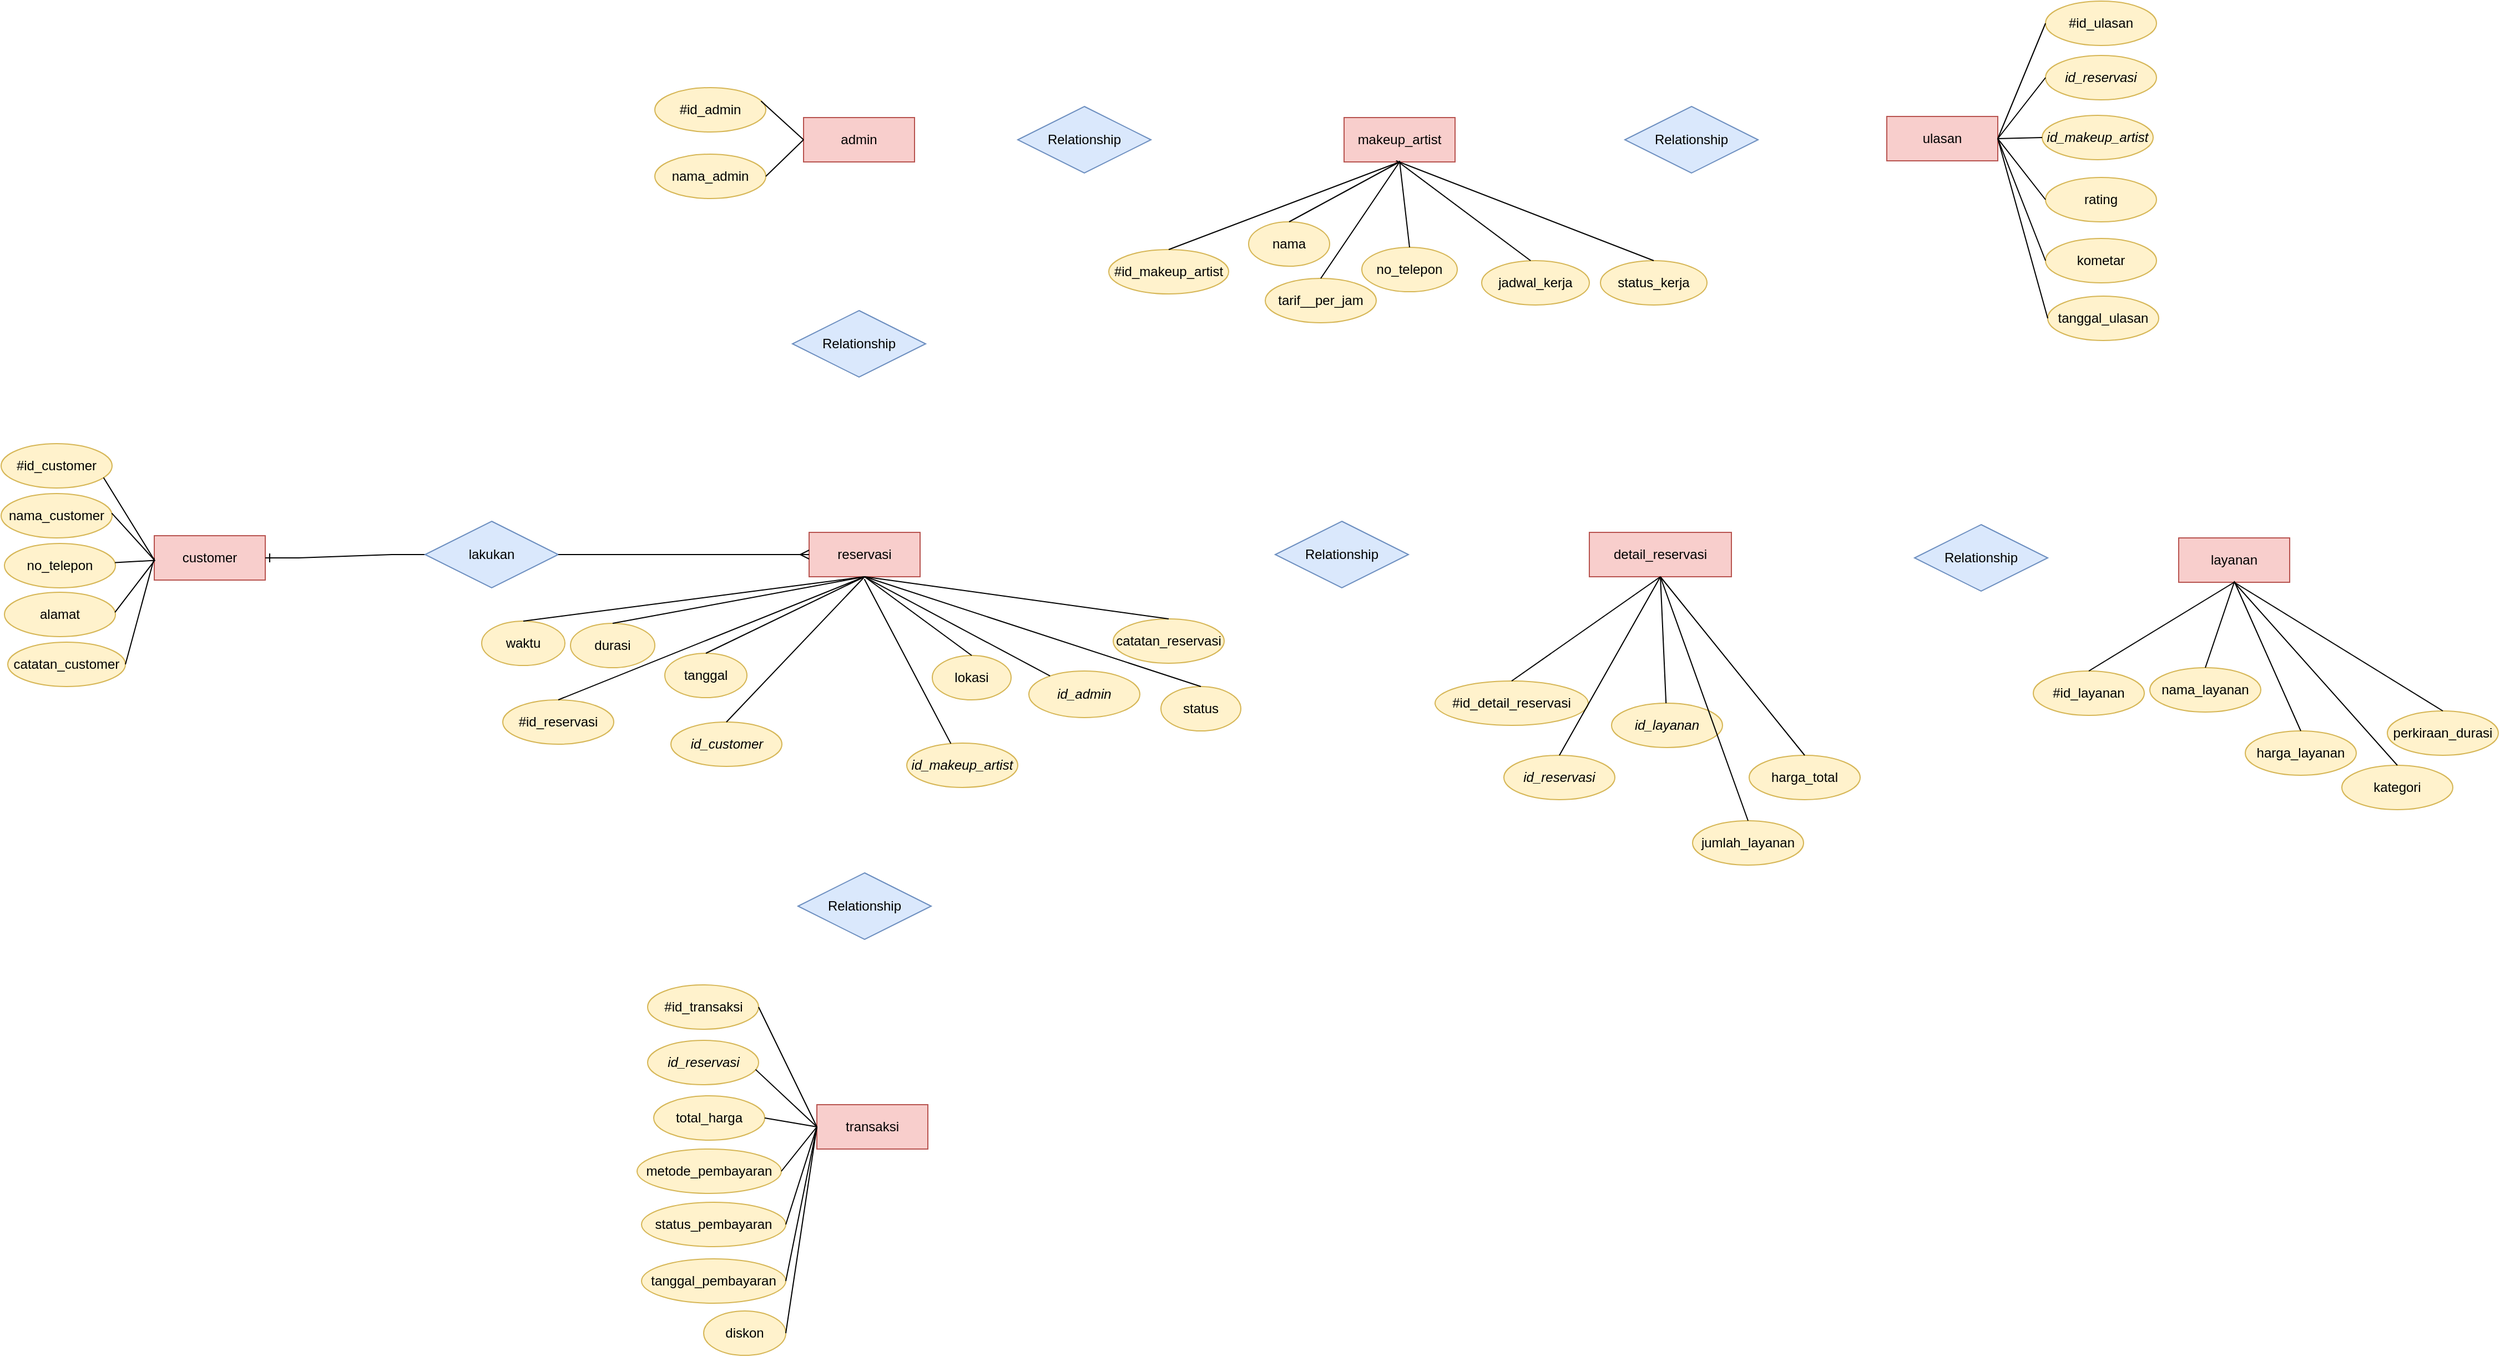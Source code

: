 <mxfile version="26.1.3">
  <diagram name="ERD" id="mqRnHoleAtuB4LZljWnc">
    <mxGraphModel dx="3113" dy="2931" grid="0" gridSize="10" guides="1" tooltips="1" connect="1" arrows="1" fold="1" page="0" pageScale="1" pageWidth="850" pageHeight="1100" math="0" shadow="0">
      <root>
        <mxCell id="0" />
        <mxCell id="1" parent="0" />
        <mxCell id="39gsjnchr3GjjbWTML9K-1" value="reservasi" style="whiteSpace=wrap;html=1;align=center;fillColor=#f8cecc;strokeColor=#b85450;" parent="1" vertex="1">
          <mxGeometry x="703" y="-796" width="100" height="40" as="geometry" />
        </mxCell>
        <mxCell id="39gsjnchr3GjjbWTML9K-2" value="transaksi" style="whiteSpace=wrap;html=1;align=center;fillColor=#f8cecc;strokeColor=#b85450;" parent="1" vertex="1">
          <mxGeometry x="710" y="-280" width="100" height="40" as="geometry" />
        </mxCell>
        <mxCell id="39gsjnchr3GjjbWTML9K-3" value="makeup_artist" style="whiteSpace=wrap;html=1;align=center;fillColor=#f8cecc;strokeColor=#b85450;" parent="1" vertex="1">
          <mxGeometry x="1185" y="-1170" width="100" height="40" as="geometry" />
        </mxCell>
        <mxCell id="39gsjnchr3GjjbWTML9K-5" value="customer" style="whiteSpace=wrap;html=1;align=center;fillColor=#f8cecc;strokeColor=#b85450;" parent="1" vertex="1">
          <mxGeometry x="113" y="-793" width="100" height="40" as="geometry" />
        </mxCell>
        <mxCell id="39gsjnchr3GjjbWTML9K-6" value="alamat" style="ellipse;whiteSpace=wrap;html=1;align=center;fillColor=#fff2cc;strokeColor=#d6b656;" parent="1" vertex="1">
          <mxGeometry x="-22" y="-742" width="100" height="40" as="geometry" />
        </mxCell>
        <mxCell id="39gsjnchr3GjjbWTML9K-7" value="no_telepon" style="ellipse;whiteSpace=wrap;html=1;align=center;fillColor=#fff2cc;strokeColor=#d6b656;" parent="1" vertex="1">
          <mxGeometry x="-22" y="-786" width="100" height="40" as="geometry" />
        </mxCell>
        <mxCell id="39gsjnchr3GjjbWTML9K-8" value="nama_customer" style="ellipse;whiteSpace=wrap;html=1;align=center;fillColor=#fff2cc;strokeColor=#d6b656;" parent="1" vertex="1">
          <mxGeometry x="-25" y="-831" width="100" height="40" as="geometry" />
        </mxCell>
        <mxCell id="39gsjnchr3GjjbWTML9K-9" value="#id_customer" style="ellipse;whiteSpace=wrap;html=1;align=center;fillColor=#fff2cc;strokeColor=#d6b656;" parent="1" vertex="1">
          <mxGeometry x="-25" y="-876" width="100" height="40" as="geometry" />
        </mxCell>
        <mxCell id="39gsjnchr3GjjbWTML9K-18" value="no_telepon" style="ellipse;whiteSpace=wrap;html=1;align=center;fillColor=#fff2cc;strokeColor=#d6b656;" parent="1" vertex="1">
          <mxGeometry x="1201" y="-1053" width="86" height="40" as="geometry" />
        </mxCell>
        <mxCell id="39gsjnchr3GjjbWTML9K-19" value="tarif__per_jam" style="ellipse;whiteSpace=wrap;html=1;align=center;fillColor=#fff2cc;strokeColor=#d6b656;" parent="1" vertex="1">
          <mxGeometry x="1114" y="-1025" width="100" height="40" as="geometry" />
        </mxCell>
        <mxCell id="39gsjnchr3GjjbWTML9K-21" value="nama" style="ellipse;whiteSpace=wrap;html=1;align=center;fillColor=#fff2cc;strokeColor=#d6b656;" parent="1" vertex="1">
          <mxGeometry x="1099" y="-1076" width="73" height="40" as="geometry" />
        </mxCell>
        <mxCell id="39gsjnchr3GjjbWTML9K-22" value="#id_makeup_artist" style="ellipse;whiteSpace=wrap;html=1;align=center;fillColor=#fff2cc;strokeColor=#d6b656;" parent="1" vertex="1">
          <mxGeometry x="973" y="-1051" width="108" height="40" as="geometry" />
        </mxCell>
        <mxCell id="39gsjnchr3GjjbWTML9K-59" value="#id_transaksi" style="ellipse;whiteSpace=wrap;html=1;align=center;fillColor=#fff2cc;strokeColor=#d6b656;" parent="1" vertex="1">
          <mxGeometry x="557.5" y="-388" width="100" height="40" as="geometry" />
        </mxCell>
        <mxCell id="39gsjnchr3GjjbWTML9K-60" value="&lt;i&gt;id_reservasi&lt;/i&gt;" style="ellipse;whiteSpace=wrap;html=1;align=center;fillColor=#fff2cc;strokeColor=#d6b656;" parent="1" vertex="1">
          <mxGeometry x="557.5" y="-338" width="100" height="40" as="geometry" />
        </mxCell>
        <mxCell id="39gsjnchr3GjjbWTML9K-61" value="total_harga" style="ellipse;whiteSpace=wrap;html=1;align=center;fillColor=#fff2cc;strokeColor=#d6b656;" parent="1" vertex="1">
          <mxGeometry x="563" y="-288" width="100" height="40" as="geometry" />
        </mxCell>
        <mxCell id="39gsjnchr3GjjbWTML9K-62" value="metode_pembayaran" style="ellipse;whiteSpace=wrap;html=1;align=center;fillColor=#fff2cc;strokeColor=#d6b656;" parent="1" vertex="1">
          <mxGeometry x="548" y="-240" width="130" height="40" as="geometry" />
        </mxCell>
        <mxCell id="39gsjnchr3GjjbWTML9K-63" value="status_pembayaran" style="ellipse;whiteSpace=wrap;html=1;align=center;fillColor=#fff2cc;strokeColor=#d6b656;" parent="1" vertex="1">
          <mxGeometry x="552" y="-192" width="130" height="40" as="geometry" />
        </mxCell>
        <mxCell id="sZu51_ly2vgdn9Agz_vI-16" value="" style="edgeStyle=entityRelationEdgeStyle;fontSize=12;html=1;endArrow=ERone;endFill=1;rounded=0;entryX=1;entryY=0.5;entryDx=0;entryDy=0;exitX=0;exitY=0.5;exitDx=0;exitDy=0;" parent="1" source="sZu51_ly2vgdn9Agz_vI-1" target="39gsjnchr3GjjbWTML9K-5" edge="1">
          <mxGeometry width="100" height="100" relative="1" as="geometry">
            <mxPoint x="258" y="-806" as="sourcePoint" />
            <mxPoint x="288" y="-856" as="targetPoint" />
            <Array as="points">
              <mxPoint x="288" y="-806" />
              <mxPoint x="331" y="-805" />
              <mxPoint x="335" y="-801" />
              <mxPoint x="332" y="-806" />
              <mxPoint x="290" y="-804" />
              <mxPoint x="285" y="-806" />
              <mxPoint x="290" y="-808" />
              <mxPoint x="401" y="-806" />
            </Array>
          </mxGeometry>
        </mxCell>
        <mxCell id="sZu51_ly2vgdn9Agz_vI-1" value="lakukan" style="shape=rhombus;perimeter=rhombusPerimeter;whiteSpace=wrap;html=1;align=center;fillColor=#dae8fc;strokeColor=#6c8ebf;" parent="1" vertex="1">
          <mxGeometry x="357" y="-806" width="120" height="60" as="geometry" />
        </mxCell>
        <mxCell id="sZu51_ly2vgdn9Agz_vI-18" value="" style="edgeStyle=entityRelationEdgeStyle;fontSize=12;html=1;endArrow=ERmany;rounded=0;exitX=1;exitY=0.5;exitDx=0;exitDy=0;entryX=0;entryY=0.5;entryDx=0;entryDy=0;" parent="1" source="sZu51_ly2vgdn9Agz_vI-1" target="39gsjnchr3GjjbWTML9K-1" edge="1">
          <mxGeometry width="100" height="100" relative="1" as="geometry">
            <mxPoint x="888" y="-720" as="sourcePoint" />
            <mxPoint x="988" y="-820" as="targetPoint" />
          </mxGeometry>
        </mxCell>
        <mxCell id="6PcZLeugjUfpTTE9w5N7-1" value="" style="endArrow=none;html=1;rounded=0;entryX=0.002;entryY=0.554;entryDx=0;entryDy=0;entryPerimeter=0;exitX=0.923;exitY=0.765;exitDx=0;exitDy=0;exitPerimeter=0;" parent="1" source="39gsjnchr3GjjbWTML9K-9" target="39gsjnchr3GjjbWTML9K-5" edge="1">
          <mxGeometry relative="1" as="geometry">
            <mxPoint x="-3" y="-798" as="sourcePoint" />
            <mxPoint x="157" y="-798" as="targetPoint" />
          </mxGeometry>
        </mxCell>
        <mxCell id="6PcZLeugjUfpTTE9w5N7-2" value="" style="endArrow=none;html=1;rounded=0;entryX=0.007;entryY=0.567;entryDx=0;entryDy=0;entryPerimeter=0;exitX=0.997;exitY=0.442;exitDx=0;exitDy=0;exitPerimeter=0;" parent="1" source="39gsjnchr3GjjbWTML9K-8" target="39gsjnchr3GjjbWTML9K-5" edge="1">
          <mxGeometry relative="1" as="geometry">
            <mxPoint x="85" y="-856" as="sourcePoint" />
            <mxPoint x="118" y="-794" as="targetPoint" />
          </mxGeometry>
        </mxCell>
        <mxCell id="6PcZLeugjUfpTTE9w5N7-5" value="" style="endArrow=none;html=1;rounded=0;exitX=0.996;exitY=0.43;exitDx=0;exitDy=0;exitPerimeter=0;entryX=0.006;entryY=0.557;entryDx=0;entryDy=0;entryPerimeter=0;" parent="1" source="39gsjnchr3GjjbWTML9K-7" target="39gsjnchr3GjjbWTML9K-5" edge="1">
          <mxGeometry relative="1" as="geometry">
            <mxPoint x="74.8" y="-767.68" as="sourcePoint" />
            <mxPoint x="108" y="-804" as="targetPoint" />
          </mxGeometry>
        </mxCell>
        <mxCell id="6PcZLeugjUfpTTE9w5N7-6" value="" style="endArrow=none;html=1;rounded=0;entryX=-0.001;entryY=0.574;entryDx=0;entryDy=0;entryPerimeter=0;exitX=0.996;exitY=0.451;exitDx=0;exitDy=0;exitPerimeter=0;" parent="1" source="39gsjnchr3GjjbWTML9K-6" target="39gsjnchr3GjjbWTML9K-5" edge="1">
          <mxGeometry relative="1" as="geometry">
            <mxPoint x="86" y="-757" as="sourcePoint" />
            <mxPoint x="119" y="-793" as="targetPoint" />
          </mxGeometry>
        </mxCell>
        <mxCell id="6PcZLeugjUfpTTE9w5N7-15" value="" style="endArrow=none;html=1;rounded=0;exitX=0.5;exitY=1;exitDx=0;exitDy=0;entryX=0.5;entryY=0;entryDx=0;entryDy=0;" parent="1" source="39gsjnchr3GjjbWTML9K-3" target="39gsjnchr3GjjbWTML9K-22" edge="1">
          <mxGeometry relative="1" as="geometry">
            <mxPoint x="1195" y="-1209" as="sourcePoint" />
            <mxPoint x="1355" y="-1209" as="targetPoint" />
          </mxGeometry>
        </mxCell>
        <mxCell id="6PcZLeugjUfpTTE9w5N7-16" value="" style="endArrow=none;html=1;rounded=0;exitX=0.5;exitY=1;exitDx=0;exitDy=0;entryX=0.5;entryY=0;entryDx=0;entryDy=0;" parent="1" source="39gsjnchr3GjjbWTML9K-3" target="39gsjnchr3GjjbWTML9K-21" edge="1">
          <mxGeometry relative="1" as="geometry">
            <mxPoint x="1210" y="-1191" as="sourcePoint" />
            <mxPoint x="1270" y="-1267" as="targetPoint" />
            <Array as="points" />
          </mxGeometry>
        </mxCell>
        <mxCell id="6PcZLeugjUfpTTE9w5N7-18" value="" style="endArrow=none;html=1;rounded=0;exitX=0.5;exitY=1;exitDx=0;exitDy=0;entryX=0.5;entryY=0;entryDx=0;entryDy=0;" parent="1" source="39gsjnchr3GjjbWTML9K-3" target="39gsjnchr3GjjbWTML9K-19" edge="1">
          <mxGeometry relative="1" as="geometry">
            <mxPoint x="1230" y="-1169" as="sourcePoint" />
            <mxPoint x="1268" y="-1169" as="targetPoint" />
          </mxGeometry>
        </mxCell>
        <mxCell id="6PcZLeugjUfpTTE9w5N7-19" value="" style="endArrow=none;html=1;rounded=0;entryX=0.5;entryY=0;entryDx=0;entryDy=0;" parent="1" target="39gsjnchr3GjjbWTML9K-18" edge="1">
          <mxGeometry relative="1" as="geometry">
            <mxPoint x="1235" y="-1131" as="sourcePoint" />
            <mxPoint x="1278" y="-1159" as="targetPoint" />
          </mxGeometry>
        </mxCell>
        <mxCell id="6PcZLeugjUfpTTE9w5N7-27" value="" style="endArrow=none;html=1;rounded=0;exitX=1;exitY=0.5;exitDx=0;exitDy=0;entryX=0;entryY=0.5;entryDx=0;entryDy=0;" parent="1" source="39gsjnchr3GjjbWTML9K-59" target="39gsjnchr3GjjbWTML9K-2" edge="1">
          <mxGeometry relative="1" as="geometry">
            <mxPoint x="310" y="-270" as="sourcePoint" />
            <mxPoint x="470" y="-270" as="targetPoint" />
          </mxGeometry>
        </mxCell>
        <mxCell id="6PcZLeugjUfpTTE9w5N7-28" value="" style="endArrow=none;html=1;rounded=0;exitX=0.973;exitY=0.658;exitDx=0;exitDy=0;exitPerimeter=0;entryX=0;entryY=0.5;entryDx=0;entryDy=0;" parent="1" source="39gsjnchr3GjjbWTML9K-60" target="39gsjnchr3GjjbWTML9K-2" edge="1">
          <mxGeometry relative="1" as="geometry">
            <mxPoint x="194" y="-225" as="sourcePoint" />
            <mxPoint x="703" y="-271" as="targetPoint" />
          </mxGeometry>
        </mxCell>
        <mxCell id="6PcZLeugjUfpTTE9w5N7-29" value="" style="endArrow=none;html=1;rounded=0;exitX=1;exitY=0.5;exitDx=0;exitDy=0;entryX=0;entryY=0.5;entryDx=0;entryDy=0;" parent="1" source="39gsjnchr3GjjbWTML9K-61" target="39gsjnchr3GjjbWTML9K-2" edge="1">
          <mxGeometry relative="1" as="geometry">
            <mxPoint x="304" y="-225" as="sourcePoint" />
            <mxPoint x="382" y="-265" as="targetPoint" />
          </mxGeometry>
        </mxCell>
        <mxCell id="6PcZLeugjUfpTTE9w5N7-30" value="" style="endArrow=none;html=1;rounded=0;exitX=1;exitY=0.5;exitDx=0;exitDy=0;entryX=0;entryY=0.5;entryDx=0;entryDy=0;" parent="1" source="39gsjnchr3GjjbWTML9K-62" target="39gsjnchr3GjjbWTML9K-2" edge="1">
          <mxGeometry relative="1" as="geometry">
            <mxPoint x="314" y="-215" as="sourcePoint" />
            <mxPoint x="392" y="-255" as="targetPoint" />
          </mxGeometry>
        </mxCell>
        <mxCell id="6PcZLeugjUfpTTE9w5N7-31" value="" style="endArrow=none;html=1;rounded=0;exitX=1;exitY=0.5;exitDx=0;exitDy=0;entryX=0;entryY=0.5;entryDx=0;entryDy=0;" parent="1" source="39gsjnchr3GjjbWTML9K-63" target="39gsjnchr3GjjbWTML9K-2" edge="1">
          <mxGeometry relative="1" as="geometry">
            <mxPoint x="324" y="-205" as="sourcePoint" />
            <mxPoint x="698" y="-272" as="targetPoint" />
          </mxGeometry>
        </mxCell>
        <mxCell id="jK-fs9268fX802XM6aWN-8" value="ulasan" style="whiteSpace=wrap;html=1;align=center;fillColor=#f8cecc;strokeColor=#b85450;" parent="1" vertex="1">
          <mxGeometry x="1674" y="-1171" width="100" height="40" as="geometry" />
        </mxCell>
        <mxCell id="jK-fs9268fX802XM6aWN-19" value="kometar" style="ellipse;whiteSpace=wrap;html=1;align=center;fillColor=#fff2cc;strokeColor=#d6b656;" parent="1" vertex="1">
          <mxGeometry x="1817" y="-1061" width="100" height="40" as="geometry" />
        </mxCell>
        <mxCell id="jK-fs9268fX802XM6aWN-20" value="rating" style="ellipse;whiteSpace=wrap;html=1;align=center;fillColor=#fff2cc;strokeColor=#d6b656;" parent="1" vertex="1">
          <mxGeometry x="1817" y="-1116" width="100" height="40" as="geometry" />
        </mxCell>
        <mxCell id="jK-fs9268fX802XM6aWN-21" value="&lt;i&gt;id_reservasi&lt;/i&gt;" style="ellipse;whiteSpace=wrap;html=1;align=center;fillColor=#fff2cc;strokeColor=#d6b656;" parent="1" vertex="1">
          <mxGeometry x="1817" y="-1226" width="100" height="40" as="geometry" />
        </mxCell>
        <mxCell id="jK-fs9268fX802XM6aWN-22" value="#id_ulasan" style="ellipse;whiteSpace=wrap;html=1;align=center;fillColor=#fff2cc;strokeColor=#d6b656;" parent="1" vertex="1">
          <mxGeometry x="1817" y="-1275" width="100" height="40" as="geometry" />
        </mxCell>
        <mxCell id="jK-fs9268fX802XM6aWN-25" value="tanggal_ulasan" style="ellipse;whiteSpace=wrap;html=1;align=center;fillColor=#fff2cc;strokeColor=#d6b656;" parent="1" vertex="1">
          <mxGeometry x="1819" y="-1009" width="100" height="40" as="geometry" />
        </mxCell>
        <mxCell id="jK-fs9268fX802XM6aWN-28" value="" style="endArrow=none;html=1;rounded=0;exitX=1;exitY=0.5;exitDx=0;exitDy=0;entryX=0;entryY=0.5;entryDx=0;entryDy=0;" parent="1" source="jK-fs9268fX802XM6aWN-8" target="jK-fs9268fX802XM6aWN-22" edge="1">
          <mxGeometry relative="1" as="geometry">
            <mxPoint x="1810" y="-1209" as="sourcePoint" />
            <mxPoint x="1970" y="-1209" as="targetPoint" />
          </mxGeometry>
        </mxCell>
        <mxCell id="jK-fs9268fX802XM6aWN-29" value="" style="endArrow=none;html=1;rounded=0;entryX=0;entryY=0.5;entryDx=0;entryDy=0;" parent="1" target="jK-fs9268fX802XM6aWN-25" edge="1">
          <mxGeometry relative="1" as="geometry">
            <mxPoint x="1774" y="-1151" as="sourcePoint" />
            <mxPoint x="1970" y="-1209" as="targetPoint" />
          </mxGeometry>
        </mxCell>
        <mxCell id="jK-fs9268fX802XM6aWN-30" value="" style="endArrow=none;html=1;rounded=0;exitX=1;exitY=0.5;exitDx=0;exitDy=0;entryX=0;entryY=0.5;entryDx=0;entryDy=0;" parent="1" source="jK-fs9268fX802XM6aWN-8" target="jK-fs9268fX802XM6aWN-19" edge="1">
          <mxGeometry relative="1" as="geometry">
            <mxPoint x="1810" y="-1209" as="sourcePoint" />
            <mxPoint x="1970" y="-1209" as="targetPoint" />
          </mxGeometry>
        </mxCell>
        <mxCell id="jK-fs9268fX802XM6aWN-31" value="" style="endArrow=none;html=1;rounded=0;exitX=1;exitY=0.5;exitDx=0;exitDy=0;entryX=0;entryY=0.5;entryDx=0;entryDy=0;" parent="1" source="jK-fs9268fX802XM6aWN-8" target="jK-fs9268fX802XM6aWN-20" edge="1">
          <mxGeometry relative="1" as="geometry">
            <mxPoint x="1810" y="-1209" as="sourcePoint" />
            <mxPoint x="1970" y="-1209" as="targetPoint" />
          </mxGeometry>
        </mxCell>
        <mxCell id="jK-fs9268fX802XM6aWN-32" value="" style="endArrow=none;html=1;rounded=0;entryX=0;entryY=0.5;entryDx=0;entryDy=0;exitX=1;exitY=0.5;exitDx=0;exitDy=0;" parent="1" source="jK-fs9268fX802XM6aWN-8" target="jK-fs9268fX802XM6aWN-21" edge="1">
          <mxGeometry relative="1" as="geometry">
            <mxPoint x="1775" y="-1161" as="sourcePoint" />
            <mxPoint x="1970" y="-1209" as="targetPoint" />
          </mxGeometry>
        </mxCell>
        <mxCell id="G_YT_Ib_IAxxmoJ92L7t-1" value="waktu" style="ellipse;whiteSpace=wrap;html=1;align=center;fillColor=#fff2cc;strokeColor=#d6b656;" parent="1" vertex="1">
          <mxGeometry x="408" y="-716" width="75" height="40" as="geometry" />
        </mxCell>
        <mxCell id="G_YT_Ib_IAxxmoJ92L7t-2" value="durasi" style="ellipse;whiteSpace=wrap;html=1;align=center;fillColor=#fff2cc;strokeColor=#d6b656;" parent="1" vertex="1">
          <mxGeometry x="488" y="-714" width="76" height="40" as="geometry" />
        </mxCell>
        <mxCell id="G_YT_Ib_IAxxmoJ92L7t-3" value="tanggal" style="ellipse;whiteSpace=wrap;html=1;align=center;fillColor=#fff2cc;strokeColor=#d6b656;" parent="1" vertex="1">
          <mxGeometry x="573" y="-687" width="74" height="40" as="geometry" />
        </mxCell>
        <mxCell id="G_YT_Ib_IAxxmoJ92L7t-4" value="&lt;i&gt;id_makeup_artist&lt;/i&gt;" style="ellipse;whiteSpace=wrap;html=1;align=center;fillColor=#fff2cc;strokeColor=#d6b656;" parent="1" vertex="1">
          <mxGeometry x="791" y="-606" width="100" height="40" as="geometry" />
        </mxCell>
        <mxCell id="G_YT_Ib_IAxxmoJ92L7t-5" value="#id_reservasi" style="ellipse;whiteSpace=wrap;html=1;align=center;fillColor=#fff2cc;strokeColor=#d6b656;" parent="1" vertex="1">
          <mxGeometry x="427" y="-645" width="100" height="40" as="geometry" />
        </mxCell>
        <mxCell id="G_YT_Ib_IAxxmoJ92L7t-6" value="&lt;i&gt;id_customer&lt;/i&gt;" style="ellipse;whiteSpace=wrap;html=1;align=center;fillColor=#fff2cc;strokeColor=#d6b656;" parent="1" vertex="1">
          <mxGeometry x="578.5" y="-625" width="100" height="40" as="geometry" />
        </mxCell>
        <mxCell id="G_YT_Ib_IAxxmoJ92L7t-21" value="&lt;i&gt;id_makeup_artist&lt;/i&gt;" style="ellipse;whiteSpace=wrap;html=1;align=center;fillColor=#fff2cc;strokeColor=#d6b656;" parent="1" vertex="1">
          <mxGeometry x="1814" y="-1172" width="100" height="40" as="geometry" />
        </mxCell>
        <mxCell id="G_YT_Ib_IAxxmoJ92L7t-22" value="" style="endArrow=none;html=1;rounded=0;entryX=0;entryY=0.5;entryDx=0;entryDy=0;exitX=1;exitY=0.5;exitDx=0;exitDy=0;" parent="1" source="jK-fs9268fX802XM6aWN-8" target="G_YT_Ib_IAxxmoJ92L7t-21" edge="1">
          <mxGeometry relative="1" as="geometry">
            <mxPoint x="1784" y="-1151" as="sourcePoint" />
            <mxPoint x="1827" y="-1196" as="targetPoint" />
          </mxGeometry>
        </mxCell>
        <mxCell id="xVZgpHdjcYybd0Y4Kfr9-1" value="catatan_customer" style="ellipse;whiteSpace=wrap;html=1;align=center;fillColor=#fff2cc;strokeColor=#d6b656;" parent="1" vertex="1">
          <mxGeometry x="-19" y="-697" width="106" height="40" as="geometry" />
        </mxCell>
        <mxCell id="xVZgpHdjcYybd0Y4Kfr9-2" value="" style="endArrow=none;html=1;rounded=0;entryX=0;entryY=0.5;entryDx=0;entryDy=0;exitX=1;exitY=0.5;exitDx=0;exitDy=0;" parent="1" source="xVZgpHdjcYybd0Y4Kfr9-1" target="39gsjnchr3GjjbWTML9K-5" edge="1">
          <mxGeometry relative="1" as="geometry">
            <mxPoint x="78" y="-658" as="sourcePoint" />
            <mxPoint x="118" y="-793" as="targetPoint" />
          </mxGeometry>
        </mxCell>
        <mxCell id="xVZgpHdjcYybd0Y4Kfr9-3" value="layanan" style="whiteSpace=wrap;html=1;align=center;fillColor=#f8cecc;strokeColor=#b85450;" parent="1" vertex="1">
          <mxGeometry x="1937" y="-791" width="100" height="40" as="geometry" />
        </mxCell>
        <mxCell id="xVZgpHdjcYybd0Y4Kfr9-4" value="#id_layanan" style="ellipse;whiteSpace=wrap;html=1;align=center;fillColor=#fff2cc;strokeColor=#d6b656;" parent="1" vertex="1">
          <mxGeometry x="1806" y="-671" width="100" height="40" as="geometry" />
        </mxCell>
        <mxCell id="xVZgpHdjcYybd0Y4Kfr9-5" value="nama_layanan" style="ellipse;whiteSpace=wrap;html=1;align=center;fillColor=#fff2cc;strokeColor=#d6b656;" parent="1" vertex="1">
          <mxGeometry x="1911" y="-674" width="100" height="40" as="geometry" />
        </mxCell>
        <mxCell id="xVZgpHdjcYybd0Y4Kfr9-6" value="harga_layanan" style="ellipse;whiteSpace=wrap;html=1;align=center;fillColor=#fff2cc;strokeColor=#d6b656;" parent="1" vertex="1">
          <mxGeometry x="1997" y="-617" width="100" height="40" as="geometry" />
        </mxCell>
        <mxCell id="xVZgpHdjcYybd0Y4Kfr9-7" value="detail_reservasi" style="whiteSpace=wrap;html=1;align=center;fillColor=#f8cecc;strokeColor=#b85450;" parent="1" vertex="1">
          <mxGeometry x="1406" y="-796" width="128" height="40" as="geometry" />
        </mxCell>
        <mxCell id="xVZgpHdjcYybd0Y4Kfr9-8" value="&lt;i&gt;id_reservasi&lt;/i&gt;" style="ellipse;whiteSpace=wrap;html=1;align=center;fillColor=#fff2cc;strokeColor=#d6b656;" parent="1" vertex="1">
          <mxGeometry x="1329" y="-595" width="100" height="40" as="geometry" />
        </mxCell>
        <mxCell id="xVZgpHdjcYybd0Y4Kfr9-9" value="&lt;i&gt;id_layanan&lt;/i&gt;" style="ellipse;whiteSpace=wrap;html=1;align=center;fillColor=#fff2cc;strokeColor=#d6b656;" parent="1" vertex="1">
          <mxGeometry x="1426" y="-642" width="100" height="40" as="geometry" />
        </mxCell>
        <mxCell id="xVZgpHdjcYybd0Y4Kfr9-10" value="jumlah_layanan" style="ellipse;whiteSpace=wrap;html=1;align=center;fillColor=#fff2cc;strokeColor=#d6b656;" parent="1" vertex="1">
          <mxGeometry x="1499" y="-536" width="100" height="40" as="geometry" />
        </mxCell>
        <mxCell id="xVZgpHdjcYybd0Y4Kfr9-14" value="" style="endArrow=none;html=1;rounded=0;entryX=0.5;entryY=1;entryDx=0;entryDy=0;exitX=0.5;exitY=0;exitDx=0;exitDy=0;" parent="1" target="xVZgpHdjcYybd0Y4Kfr9-3" edge="1" source="xVZgpHdjcYybd0Y4Kfr9-4">
          <mxGeometry relative="1" as="geometry">
            <mxPoint x="1624" y="-678" as="sourcePoint" />
            <mxPoint x="1673" y="-788" as="targetPoint" />
          </mxGeometry>
        </mxCell>
        <mxCell id="xVZgpHdjcYybd0Y4Kfr9-15" value="" style="endArrow=none;html=1;rounded=0;entryX=0.5;entryY=1;entryDx=0;entryDy=0;exitX=0.5;exitY=0;exitDx=0;exitDy=0;" parent="1" source="xVZgpHdjcYybd0Y4Kfr9-5" target="xVZgpHdjcYybd0Y4Kfr9-3" edge="1">
          <mxGeometry relative="1" as="geometry">
            <mxPoint x="1935" y="-660" as="sourcePoint" />
            <mxPoint x="1709" y="-704" as="targetPoint" />
          </mxGeometry>
        </mxCell>
        <mxCell id="xVZgpHdjcYybd0Y4Kfr9-16" value="" style="endArrow=none;html=1;rounded=0;exitX=0.5;exitY=0;exitDx=0;exitDy=0;" parent="1" source="xVZgpHdjcYybd0Y4Kfr9-6" edge="1">
          <mxGeometry relative="1" as="geometry">
            <mxPoint x="1830.9" y="-663.64" as="sourcePoint" />
            <mxPoint x="1987" y="-752" as="targetPoint" />
          </mxGeometry>
        </mxCell>
        <mxCell id="xVZgpHdjcYybd0Y4Kfr9-17" value="#id_detail_reservasi" style="ellipse;whiteSpace=wrap;html=1;align=center;fillColor=#fff2cc;strokeColor=#d6b656;" parent="1" vertex="1">
          <mxGeometry x="1267" y="-662" width="138" height="40" as="geometry" />
        </mxCell>
        <mxCell id="xVZgpHdjcYybd0Y4Kfr9-19" value="" style="endArrow=none;html=1;rounded=0;entryX=0.5;entryY=1;entryDx=0;entryDy=0;exitX=0.5;exitY=0;exitDx=0;exitDy=0;" parent="1" source="xVZgpHdjcYybd0Y4Kfr9-8" target="xVZgpHdjcYybd0Y4Kfr9-7" edge="1">
          <mxGeometry relative="1" as="geometry">
            <mxPoint x="1652" y="-576" as="sourcePoint" />
            <mxPoint x="1621" y="-580" as="targetPoint" />
          </mxGeometry>
        </mxCell>
        <mxCell id="xVZgpHdjcYybd0Y4Kfr9-20" value="" style="endArrow=none;html=1;rounded=0;exitX=0.5;exitY=0;exitDx=0;exitDy=0;entryX=0.5;entryY=1;entryDx=0;entryDy=0;" parent="1" source="xVZgpHdjcYybd0Y4Kfr9-10" target="xVZgpHdjcYybd0Y4Kfr9-7" edge="1">
          <mxGeometry relative="1" as="geometry">
            <mxPoint x="1505" y="-501" as="sourcePoint" />
            <mxPoint x="1391" y="-701" as="targetPoint" />
          </mxGeometry>
        </mxCell>
        <mxCell id="xVZgpHdjcYybd0Y4Kfr9-21" value="" style="endArrow=none;html=1;rounded=0;exitX=0.5;exitY=0;exitDx=0;exitDy=0;entryX=0.5;entryY=1;entryDx=0;entryDy=0;" parent="1" source="xVZgpHdjcYybd0Y4Kfr9-17" target="xVZgpHdjcYybd0Y4Kfr9-7" edge="1">
          <mxGeometry relative="1" as="geometry">
            <mxPoint x="1524.0" y="-596.0" as="sourcePoint" />
            <mxPoint x="1525" y="-537" as="targetPoint" />
          </mxGeometry>
        </mxCell>
        <mxCell id="xVZgpHdjcYybd0Y4Kfr9-22" value="&lt;i&gt;id_admin&lt;/i&gt;" style="ellipse;whiteSpace=wrap;html=1;align=center;fillColor=#fff2cc;strokeColor=#d6b656;" parent="1" vertex="1">
          <mxGeometry x="901" y="-671" width="100" height="42" as="geometry" />
        </mxCell>
        <mxCell id="xVZgpHdjcYybd0Y4Kfr9-24" value="status" style="ellipse;whiteSpace=wrap;html=1;align=center;fillColor=#fff2cc;strokeColor=#d6b656;" parent="1" vertex="1">
          <mxGeometry x="1020" y="-657" width="72" height="40" as="geometry" />
        </mxCell>
        <mxCell id="xVZgpHdjcYybd0Y4Kfr9-27" value="lokasi" style="ellipse;whiteSpace=wrap;html=1;align=center;fillColor=#fff2cc;strokeColor=#d6b656;" parent="1" vertex="1">
          <mxGeometry x="814" y="-685" width="71" height="40" as="geometry" />
        </mxCell>
        <mxCell id="xVZgpHdjcYybd0Y4Kfr9-28" value="catatan_reservasi" style="ellipse;whiteSpace=wrap;html=1;align=center;fillColor=#fff2cc;strokeColor=#d6b656;" parent="1" vertex="1">
          <mxGeometry x="977" y="-718" width="100" height="40" as="geometry" />
        </mxCell>
        <mxCell id="xVZgpHdjcYybd0Y4Kfr9-30" value="admin" style="whiteSpace=wrap;html=1;align=center;fillColor=#f8cecc;strokeColor=#b85450;" parent="1" vertex="1">
          <mxGeometry x="698" y="-1170" width="100" height="40" as="geometry" />
        </mxCell>
        <mxCell id="xVZgpHdjcYybd0Y4Kfr9-31" value="Relationship" style="shape=rhombus;perimeter=rhombusPerimeter;whiteSpace=wrap;html=1;align=center;fillColor=#dae8fc;strokeColor=#6c8ebf;" parent="1" vertex="1">
          <mxGeometry x="688" y="-996" width="120" height="60" as="geometry" />
        </mxCell>
        <mxCell id="xVZgpHdjcYybd0Y4Kfr9-32" value="nama_admin" style="ellipse;whiteSpace=wrap;html=1;align=center;fillColor=#fff2cc;strokeColor=#d6b656;" parent="1" vertex="1">
          <mxGeometry x="564" y="-1137" width="100" height="40" as="geometry" />
        </mxCell>
        <mxCell id="xVZgpHdjcYybd0Y4Kfr9-33" value="#id_admin" style="ellipse;whiteSpace=wrap;html=1;align=center;fillColor=#fff2cc;strokeColor=#d6b656;" parent="1" vertex="1">
          <mxGeometry x="564" y="-1197" width="100" height="40" as="geometry" />
        </mxCell>
        <mxCell id="xVZgpHdjcYybd0Y4Kfr9-34" value="Relationship" style="shape=rhombus;perimeter=rhombusPerimeter;whiteSpace=wrap;html=1;align=center;fillColor=#dae8fc;strokeColor=#6c8ebf;" parent="1" vertex="1">
          <mxGeometry x="891" y="-1180" width="120" height="60" as="geometry" />
        </mxCell>
        <mxCell id="xVZgpHdjcYybd0Y4Kfr9-37" value="" style="endArrow=none;html=1;rounded=0;exitX=0.5;exitY=0;exitDx=0;exitDy=0;entryX=0.5;entryY=1;entryDx=0;entryDy=0;" parent="1" source="G_YT_Ib_IAxxmoJ92L7t-5" target="39gsjnchr3GjjbWTML9K-1" edge="1">
          <mxGeometry relative="1" as="geometry">
            <mxPoint x="488" y="-827" as="sourcePoint" />
            <mxPoint x="648" y="-827" as="targetPoint" />
          </mxGeometry>
        </mxCell>
        <mxCell id="xVZgpHdjcYybd0Y4Kfr9-38" value="" style="endArrow=none;html=1;rounded=0;exitX=0.5;exitY=0;exitDx=0;exitDy=0;entryX=0.5;entryY=1;entryDx=0;entryDy=0;" parent="1" source="G_YT_Ib_IAxxmoJ92L7t-6" target="39gsjnchr3GjjbWTML9K-1" edge="1">
          <mxGeometry relative="1" as="geometry">
            <mxPoint x="563" y="-824" as="sourcePoint" />
            <mxPoint x="763" y="-786" as="targetPoint" />
          </mxGeometry>
        </mxCell>
        <mxCell id="xVZgpHdjcYybd0Y4Kfr9-39" value="" style="endArrow=none;html=1;rounded=0;entryX=0.498;entryY=1.052;entryDx=0;entryDy=0;entryPerimeter=0;" parent="1" source="G_YT_Ib_IAxxmoJ92L7t-4" target="39gsjnchr3GjjbWTML9K-1" edge="1">
          <mxGeometry relative="1" as="geometry">
            <mxPoint x="672" y="-821" as="sourcePoint" />
            <mxPoint x="753" y="-755" as="targetPoint" />
          </mxGeometry>
        </mxCell>
        <mxCell id="xVZgpHdjcYybd0Y4Kfr9-40" value="" style="endArrow=none;html=1;rounded=0;entryX=0.513;entryY=1.022;entryDx=0;entryDy=0;entryPerimeter=0;" parent="1" source="xVZgpHdjcYybd0Y4Kfr9-22" target="39gsjnchr3GjjbWTML9K-1" edge="1">
          <mxGeometry relative="1" as="geometry">
            <mxPoint x="849" y="-822" as="sourcePoint" />
            <mxPoint x="763" y="-786" as="targetPoint" />
          </mxGeometry>
        </mxCell>
        <mxCell id="xVZgpHdjcYybd0Y4Kfr9-41" value="" style="endArrow=none;html=1;rounded=0;exitX=0.5;exitY=0;exitDx=0;exitDy=0;entryX=0.5;entryY=1;entryDx=0;entryDy=0;" parent="1" source="G_YT_Ib_IAxxmoJ92L7t-1" target="39gsjnchr3GjjbWTML9K-1" edge="1">
          <mxGeometry relative="1" as="geometry">
            <mxPoint x="563" y="-824" as="sourcePoint" />
            <mxPoint x="763" y="-786" as="targetPoint" />
          </mxGeometry>
        </mxCell>
        <mxCell id="xVZgpHdjcYybd0Y4Kfr9-42" value="" style="endArrow=none;html=1;rounded=0;exitX=0.5;exitY=0;exitDx=0;exitDy=0;entryX=0.5;entryY=1;entryDx=0;entryDy=0;" parent="1" source="G_YT_Ib_IAxxmoJ92L7t-2" target="39gsjnchr3GjjbWTML9K-1" edge="1">
          <mxGeometry relative="1" as="geometry">
            <mxPoint x="520" y="-695" as="sourcePoint" />
            <mxPoint x="763" y="-746" as="targetPoint" />
          </mxGeometry>
        </mxCell>
        <mxCell id="xVZgpHdjcYybd0Y4Kfr9-43" value="" style="endArrow=none;html=1;rounded=0;exitX=0.5;exitY=0;exitDx=0;exitDy=0;entryX=0.5;entryY=1;entryDx=0;entryDy=0;" parent="1" source="G_YT_Ib_IAxxmoJ92L7t-3" target="39gsjnchr3GjjbWTML9K-1" edge="1">
          <mxGeometry relative="1" as="geometry">
            <mxPoint x="607" y="-695" as="sourcePoint" />
            <mxPoint x="763" y="-746" as="targetPoint" />
          </mxGeometry>
        </mxCell>
        <mxCell id="xVZgpHdjcYybd0Y4Kfr9-44" value="" style="endArrow=none;html=1;rounded=0;exitX=0.5;exitY=0;exitDx=0;exitDy=0;entryX=0.5;entryY=1;entryDx=0;entryDy=0;" parent="1" source="xVZgpHdjcYybd0Y4Kfr9-27" target="39gsjnchr3GjjbWTML9K-1" edge="1">
          <mxGeometry relative="1" as="geometry">
            <mxPoint x="694" y="-699" as="sourcePoint" />
            <mxPoint x="763" y="-746" as="targetPoint" />
          </mxGeometry>
        </mxCell>
        <mxCell id="xVZgpHdjcYybd0Y4Kfr9-45" value="" style="endArrow=none;html=1;rounded=0;exitX=0.5;exitY=0;exitDx=0;exitDy=0;entryX=0.5;entryY=1;entryDx=0;entryDy=0;" parent="1" source="xVZgpHdjcYybd0Y4Kfr9-24" target="39gsjnchr3GjjbWTML9K-1" edge="1">
          <mxGeometry relative="1" as="geometry">
            <mxPoint x="839" y="-699" as="sourcePoint" />
            <mxPoint x="767" y="-743" as="targetPoint" />
          </mxGeometry>
        </mxCell>
        <mxCell id="xVZgpHdjcYybd0Y4Kfr9-46" value="" style="endArrow=none;html=1;rounded=0;exitX=0.5;exitY=0;exitDx=0;exitDy=0;entryX=0.5;entryY=1;entryDx=0;entryDy=0;" parent="1" source="xVZgpHdjcYybd0Y4Kfr9-28" target="39gsjnchr3GjjbWTML9K-1" edge="1">
          <mxGeometry relative="1" as="geometry">
            <mxPoint x="917" y="-699" as="sourcePoint" />
            <mxPoint x="763" y="-746" as="targetPoint" />
          </mxGeometry>
        </mxCell>
        <mxCell id="xVZgpHdjcYybd0Y4Kfr9-47" value="" style="endArrow=none;html=1;rounded=0;exitX=0;exitY=0.5;exitDx=0;exitDy=0;entryX=0.957;entryY=0.303;entryDx=0;entryDy=0;entryPerimeter=0;" parent="1" source="xVZgpHdjcYybd0Y4Kfr9-30" target="xVZgpHdjcYybd0Y4Kfr9-33" edge="1">
          <mxGeometry relative="1" as="geometry">
            <mxPoint x="475" y="-1013" as="sourcePoint" />
            <mxPoint x="635" y="-1013" as="targetPoint" />
          </mxGeometry>
        </mxCell>
        <mxCell id="xVZgpHdjcYybd0Y4Kfr9-48" value="" style="endArrow=none;html=1;rounded=0;entryX=1;entryY=0.5;entryDx=0;entryDy=0;exitX=0;exitY=0.5;exitDx=0;exitDy=0;" parent="1" source="xVZgpHdjcYybd0Y4Kfr9-30" target="xVZgpHdjcYybd0Y4Kfr9-32" edge="1">
          <mxGeometry relative="1" as="geometry">
            <mxPoint x="692" y="-1145" as="sourcePoint" />
            <mxPoint x="662" y="-1195" as="targetPoint" />
          </mxGeometry>
        </mxCell>
        <mxCell id="ibNep7A_eWotyq8-wGfz-1" value="jadwal_kerja&lt;span style=&quot;color: rgba(0, 0, 0, 0); font-family: monospace; font-size: 0px; text-align: start; text-wrap-mode: nowrap;&quot;&gt;%3CmxGraphModel%3E%3Croot%3E%3CmxCell%20id%3D%220%22%2F%3E%3CmxCell%20id%3D%221%22%20parent%3D%220%22%2F%3E%3CmxCell%20id%3D%222%22%20value%3D%22nama%22%20style%3D%22ellipse%3BwhiteSpace%3Dwrap%3Bhtml%3D1%3Balign%3Dcenter%3BfillColor%3D%23fff2cc%3BstrokeColor%3D%23d6b656%3B%22%20vertex%3D%221%22%20parent%3D%221%22%3E%3CmxGeometry%20x%3D%221245%22%20y%3D%22-1062%22%20width%3D%22100%22%20height%3D%2240%22%20as%3D%22geometry%22%2F%3E%3C%2FmxCell%3E%3C%2Froot%3E%3C%2FmxGraphModel%3E&lt;/span&gt;" style="ellipse;whiteSpace=wrap;html=1;align=center;fillColor=#fff2cc;strokeColor=#d6b656;" parent="1" vertex="1">
          <mxGeometry x="1309" y="-1041" width="97" height="40" as="geometry" />
        </mxCell>
        <mxCell id="ibNep7A_eWotyq8-wGfz-2" value="status_kerja" style="ellipse;whiteSpace=wrap;html=1;align=center;fillColor=#fff2cc;strokeColor=#d6b656;" parent="1" vertex="1">
          <mxGeometry x="1416" y="-1041" width="96" height="40" as="geometry" />
        </mxCell>
        <mxCell id="ibNep7A_eWotyq8-wGfz-3" value="harga_total" style="ellipse;whiteSpace=wrap;html=1;align=center;fillColor=#fff2cc;strokeColor=#d6b656;" parent="1" vertex="1">
          <mxGeometry x="1550" y="-595" width="100" height="40" as="geometry" />
        </mxCell>
        <mxCell id="ibNep7A_eWotyq8-wGfz-4" value="kategori" style="ellipse;whiteSpace=wrap;html=1;align=center;fillColor=#fff2cc;strokeColor=#d6b656;" parent="1" vertex="1">
          <mxGeometry x="2084" y="-586" width="100" height="40" as="geometry" />
        </mxCell>
        <mxCell id="ibNep7A_eWotyq8-wGfz-5" value="perkiraan_durasi" style="ellipse;whiteSpace=wrap;html=1;align=center;fillColor=#fff2cc;strokeColor=#d6b656;" parent="1" vertex="1">
          <mxGeometry x="2125" y="-635" width="100" height="40" as="geometry" />
        </mxCell>
        <mxCell id="ibNep7A_eWotyq8-wGfz-6" value="tanggal_pembayaran" style="ellipse;whiteSpace=wrap;html=1;align=center;fillColor=#fff2cc;strokeColor=#d6b656;" parent="1" vertex="1">
          <mxGeometry x="552" y="-141" width="130" height="40" as="geometry" />
        </mxCell>
        <mxCell id="ibNep7A_eWotyq8-wGfz-7" value="diskon" style="ellipse;whiteSpace=wrap;html=1;align=center;fillColor=#fff2cc;strokeColor=#d6b656;" parent="1" vertex="1">
          <mxGeometry x="608" y="-94" width="74" height="40" as="geometry" />
        </mxCell>
        <mxCell id="ibNep7A_eWotyq8-wGfz-8" style="edgeStyle=orthogonalEdgeStyle;rounded=0;orthogonalLoop=1;jettySize=auto;html=1;exitX=0.5;exitY=1;exitDx=0;exitDy=0;" parent="1" source="39gsjnchr3GjjbWTML9K-19" target="39gsjnchr3GjjbWTML9K-19" edge="1">
          <mxGeometry relative="1" as="geometry" />
        </mxCell>
        <mxCell id="ibNep7A_eWotyq8-wGfz-9" value="" style="endArrow=none;html=1;rounded=0;entryX=0.5;entryY=0;entryDx=0;entryDy=0;exitX=0.468;exitY=0.974;exitDx=0;exitDy=0;exitPerimeter=0;" parent="1" source="39gsjnchr3GjjbWTML9K-3" target="ibNep7A_eWotyq8-wGfz-2" edge="1">
          <mxGeometry relative="1" as="geometry">
            <mxPoint x="1245" y="-1121" as="sourcePoint" />
            <mxPoint x="1281" y="-1063" as="targetPoint" />
          </mxGeometry>
        </mxCell>
        <mxCell id="ibNep7A_eWotyq8-wGfz-10" value="" style="endArrow=none;html=1;rounded=0;entryX=0.454;entryY=0;entryDx=0;entryDy=0;entryPerimeter=0;" parent="1" target="ibNep7A_eWotyq8-wGfz-1" edge="1">
          <mxGeometry relative="1" as="geometry">
            <mxPoint x="1234" y="-1130" as="sourcePoint" />
            <mxPoint x="1375" y="-1075" as="targetPoint" />
          </mxGeometry>
        </mxCell>
        <mxCell id="ibNep7A_eWotyq8-wGfz-13" value="Relationship" style="shape=rhombus;perimeter=rhombusPerimeter;whiteSpace=wrap;html=1;align=center;fillColor=#dae8fc;strokeColor=#6c8ebf;" parent="1" vertex="1">
          <mxGeometry x="1438" y="-1180" width="120" height="60" as="geometry" />
        </mxCell>
        <mxCell id="ibNep7A_eWotyq8-wGfz-14" value="Relationship" style="shape=rhombus;perimeter=rhombusPerimeter;whiteSpace=wrap;html=1;align=center;fillColor=#dae8fc;strokeColor=#6c8ebf;" parent="1" vertex="1">
          <mxGeometry x="1123" y="-806" width="120" height="60" as="geometry" />
        </mxCell>
        <mxCell id="ibNep7A_eWotyq8-wGfz-15" value="" style="endArrow=none;html=1;rounded=0;entryX=0.5;entryY=1;entryDx=0;entryDy=0;" parent="1" source="xVZgpHdjcYybd0Y4Kfr9-9" target="xVZgpHdjcYybd0Y4Kfr9-7" edge="1">
          <mxGeometry relative="1" as="geometry">
            <mxPoint x="1383" y="-521" as="sourcePoint" />
            <mxPoint x="1480" y="-746" as="targetPoint" />
          </mxGeometry>
        </mxCell>
        <mxCell id="bZYVzCaNPdi04ppiTnvj-1" value="" style="endArrow=none;html=1;rounded=0;entryX=0.5;entryY=1;entryDx=0;entryDy=0;exitX=0.5;exitY=0;exitDx=0;exitDy=0;" edge="1" parent="1" source="ibNep7A_eWotyq8-wGfz-3" target="xVZgpHdjcYybd0Y4Kfr9-7">
          <mxGeometry relative="1" as="geometry">
            <mxPoint x="1483" y="-533" as="sourcePoint" />
            <mxPoint x="1480" y="-746" as="targetPoint" />
          </mxGeometry>
        </mxCell>
        <mxCell id="bZYVzCaNPdi04ppiTnvj-2" value="" style="endArrow=none;html=1;rounded=0;entryX=0.5;entryY=1;entryDx=0;entryDy=0;exitX=0.5;exitY=0;exitDx=0;exitDy=0;" edge="1" parent="1" source="ibNep7A_eWotyq8-wGfz-4" target="xVZgpHdjcYybd0Y4Kfr9-3">
          <mxGeometry relative="1" as="geometry">
            <mxPoint x="2048" y="-646" as="sourcePoint" />
            <mxPoint x="1997" y="-742" as="targetPoint" />
          </mxGeometry>
        </mxCell>
        <mxCell id="bZYVzCaNPdi04ppiTnvj-3" value="" style="endArrow=none;html=1;rounded=0;exitX=0.5;exitY=0;exitDx=0;exitDy=0;entryX=0.5;entryY=1;entryDx=0;entryDy=0;" edge="1" parent="1" source="ibNep7A_eWotyq8-wGfz-5" target="xVZgpHdjcYybd0Y4Kfr9-3">
          <mxGeometry relative="1" as="geometry">
            <mxPoint x="2058" y="-636" as="sourcePoint" />
            <mxPoint x="2007" y="-732" as="targetPoint" />
          </mxGeometry>
        </mxCell>
        <mxCell id="bZYVzCaNPdi04ppiTnvj-4" value="" style="endArrow=none;html=1;rounded=0;exitX=1;exitY=0.5;exitDx=0;exitDy=0;entryX=0;entryY=0.5;entryDx=0;entryDy=0;" edge="1" parent="1" source="ibNep7A_eWotyq8-wGfz-6" target="39gsjnchr3GjjbWTML9K-2">
          <mxGeometry relative="1" as="geometry">
            <mxPoint x="692" y="-162" as="sourcePoint" />
            <mxPoint x="713" y="-245" as="targetPoint" />
          </mxGeometry>
        </mxCell>
        <mxCell id="bZYVzCaNPdi04ppiTnvj-5" value="" style="endArrow=none;html=1;rounded=0;exitX=1;exitY=0.5;exitDx=0;exitDy=0;entryX=0;entryY=0.5;entryDx=0;entryDy=0;" edge="1" parent="1" source="ibNep7A_eWotyq8-wGfz-7" target="39gsjnchr3GjjbWTML9K-2">
          <mxGeometry relative="1" as="geometry">
            <mxPoint x="702" y="-152" as="sourcePoint" />
            <mxPoint x="723" y="-235" as="targetPoint" />
          </mxGeometry>
        </mxCell>
        <mxCell id="bZYVzCaNPdi04ppiTnvj-7" value="Relationship" style="shape=rhombus;perimeter=rhombusPerimeter;whiteSpace=wrap;html=1;align=center;fillColor=#dae8fc;strokeColor=#6c8ebf;" vertex="1" parent="1">
          <mxGeometry x="693" y="-489" width="120" height="60" as="geometry" />
        </mxCell>
        <mxCell id="bZYVzCaNPdi04ppiTnvj-8" value="Relationship" style="shape=rhombus;perimeter=rhombusPerimeter;whiteSpace=wrap;html=1;align=center;fillColor=#dae8fc;strokeColor=#6c8ebf;" vertex="1" parent="1">
          <mxGeometry x="1699" y="-803" width="120" height="60" as="geometry" />
        </mxCell>
      </root>
    </mxGraphModel>
  </diagram>
</mxfile>
